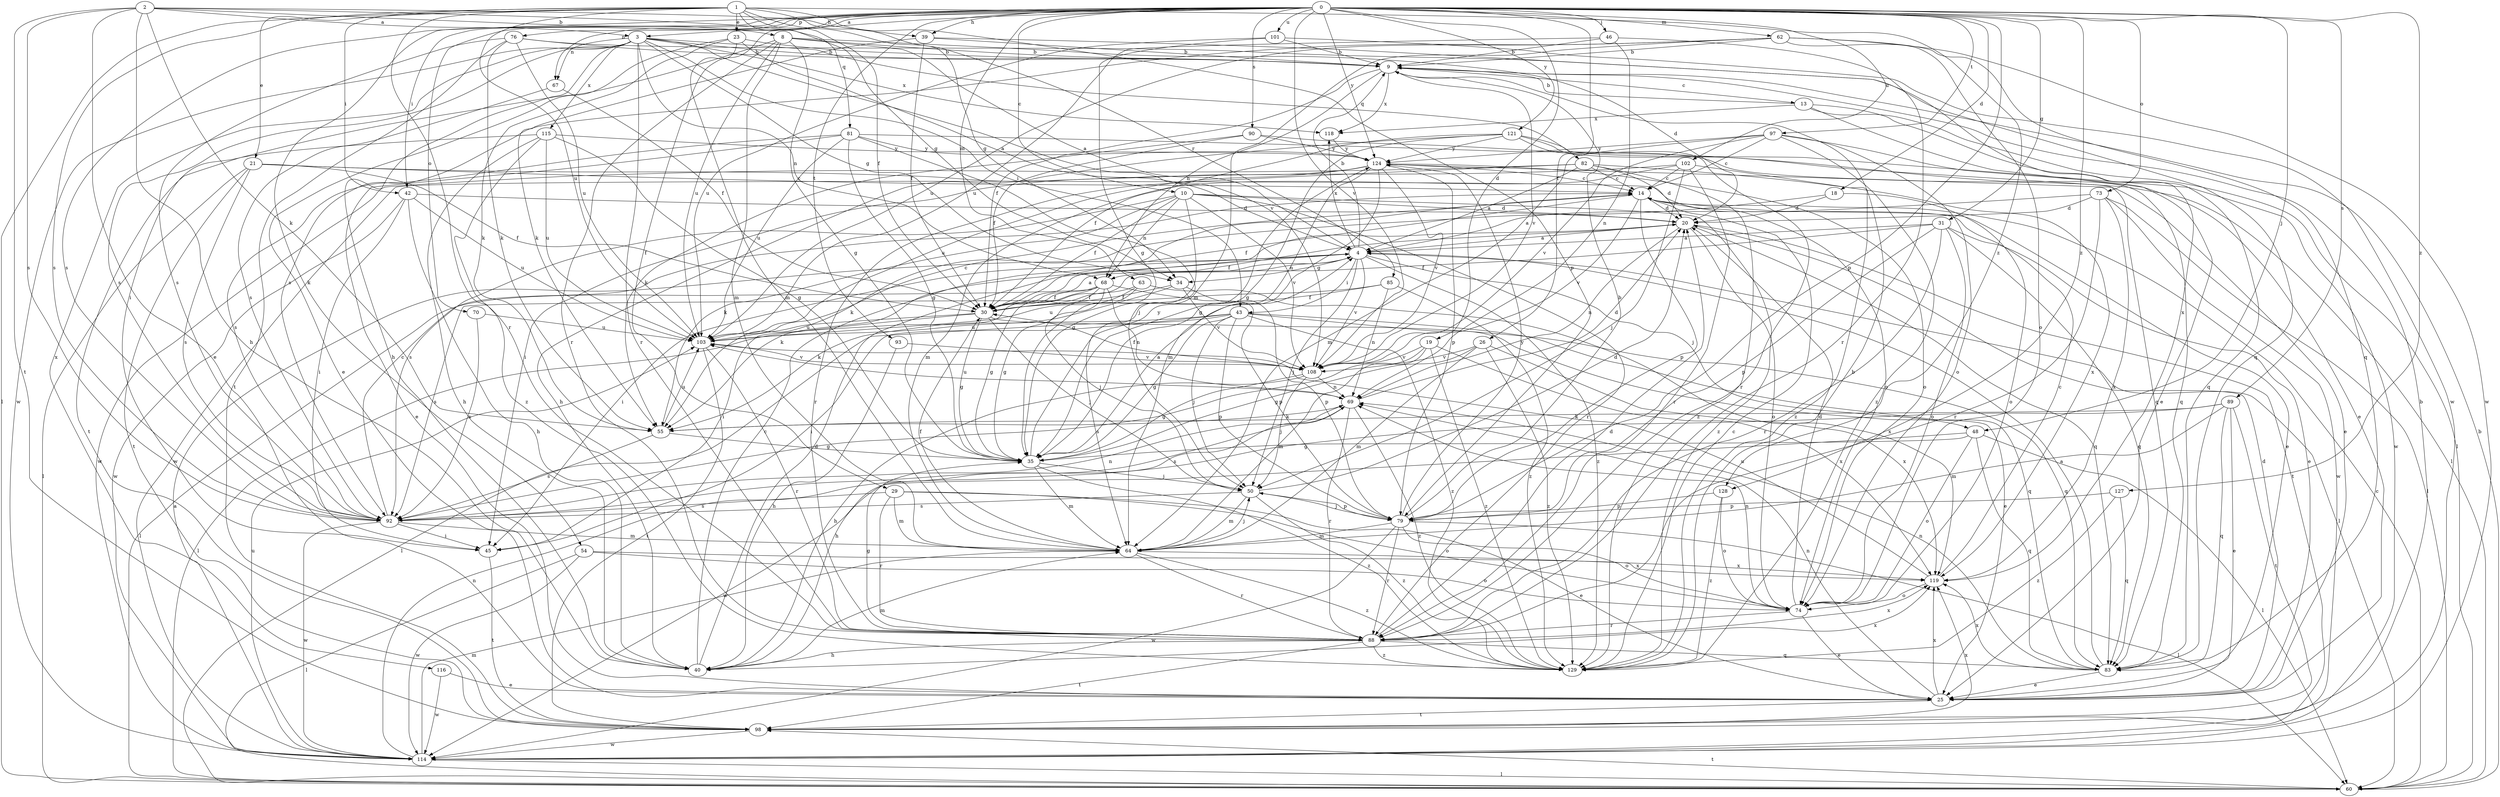 strict digraph  {
0;
1;
2;
3;
4;
8;
9;
10;
13;
14;
18;
19;
20;
21;
23;
25;
26;
29;
30;
31;
34;
35;
39;
40;
42;
43;
45;
46;
48;
50;
54;
55;
60;
62;
63;
64;
67;
68;
69;
70;
73;
74;
76;
79;
81;
82;
83;
85;
88;
89;
90;
92;
93;
97;
98;
101;
102;
103;
108;
114;
115;
116;
118;
119;
121;
124;
127;
128;
129;
0 -> 3  [label=a];
0 -> 10  [label=c];
0 -> 18  [label=d];
0 -> 19  [label=d];
0 -> 26  [label=f];
0 -> 29  [label=f];
0 -> 31  [label=g];
0 -> 39  [label=h];
0 -> 42  [label=i];
0 -> 46  [label=j];
0 -> 48  [label=j];
0 -> 54  [label=k];
0 -> 62  [label=m];
0 -> 63  [label=m];
0 -> 67  [label=n];
0 -> 70  [label=o];
0 -> 73  [label=o];
0 -> 76  [label=p];
0 -> 79  [label=p];
0 -> 89  [label=s];
0 -> 90  [label=s];
0 -> 92  [label=s];
0 -> 93  [label=t];
0 -> 97  [label=t];
0 -> 101  [label=u];
0 -> 102  [label=u];
0 -> 108  [label=v];
0 -> 121  [label=y];
0 -> 124  [label=y];
0 -> 127  [label=z];
0 -> 128  [label=z];
1 -> 21  [label=e];
1 -> 23  [label=e];
1 -> 30  [label=f];
1 -> 34  [label=g];
1 -> 42  [label=i];
1 -> 60  [label=l];
1 -> 79  [label=p];
1 -> 81  [label=q];
1 -> 85  [label=r];
1 -> 88  [label=r];
1 -> 92  [label=s];
1 -> 103  [label=u];
1 -> 128  [label=z];
2 -> 3  [label=a];
2 -> 8  [label=b];
2 -> 25  [label=e];
2 -> 34  [label=g];
2 -> 39  [label=h];
2 -> 40  [label=h];
2 -> 55  [label=k];
2 -> 92  [label=s];
2 -> 98  [label=t];
3 -> 9  [label=b];
3 -> 34  [label=g];
3 -> 40  [label=h];
3 -> 43  [label=i];
3 -> 67  [label=n];
3 -> 68  [label=n];
3 -> 82  [label=q];
3 -> 88  [label=r];
3 -> 92  [label=s];
3 -> 108  [label=v];
3 -> 114  [label=w];
3 -> 115  [label=x];
3 -> 116  [label=x];
3 -> 118  [label=x];
4 -> 9  [label=b];
4 -> 34  [label=g];
4 -> 43  [label=i];
4 -> 45  [label=i];
4 -> 48  [label=j];
4 -> 50  [label=j];
4 -> 55  [label=k];
4 -> 60  [label=l];
4 -> 68  [label=n];
4 -> 108  [label=v];
4 -> 118  [label=x];
4 -> 129  [label=z];
8 -> 4  [label=a];
8 -> 9  [label=b];
8 -> 20  [label=d];
8 -> 35  [label=g];
8 -> 45  [label=i];
8 -> 64  [label=m];
8 -> 88  [label=r];
8 -> 103  [label=u];
9 -> 13  [label=c];
9 -> 30  [label=f];
9 -> 68  [label=n];
9 -> 108  [label=v];
9 -> 118  [label=x];
10 -> 20  [label=d];
10 -> 30  [label=f];
10 -> 35  [label=g];
10 -> 55  [label=k];
10 -> 68  [label=n];
10 -> 88  [label=r];
10 -> 92  [label=s];
10 -> 108  [label=v];
10 -> 129  [label=z];
13 -> 9  [label=b];
13 -> 25  [label=e];
13 -> 60  [label=l];
13 -> 83  [label=q];
13 -> 118  [label=x];
14 -> 20  [label=d];
14 -> 25  [label=e];
14 -> 30  [label=f];
14 -> 79  [label=p];
14 -> 108  [label=v];
18 -> 20  [label=d];
18 -> 55  [label=k];
18 -> 74  [label=o];
19 -> 64  [label=m];
19 -> 92  [label=s];
19 -> 108  [label=v];
19 -> 119  [label=x];
19 -> 129  [label=z];
20 -> 4  [label=a];
20 -> 30  [label=f];
20 -> 69  [label=n];
20 -> 74  [label=o];
20 -> 83  [label=q];
20 -> 98  [label=t];
21 -> 14  [label=c];
21 -> 30  [label=f];
21 -> 60  [label=l];
21 -> 74  [label=o];
21 -> 92  [label=s];
21 -> 98  [label=t];
23 -> 4  [label=a];
23 -> 9  [label=b];
23 -> 25  [label=e];
23 -> 55  [label=k];
23 -> 64  [label=m];
25 -> 20  [label=d];
25 -> 69  [label=n];
25 -> 98  [label=t];
25 -> 119  [label=x];
26 -> 35  [label=g];
26 -> 64  [label=m];
26 -> 108  [label=v];
26 -> 119  [label=x];
26 -> 129  [label=z];
29 -> 25  [label=e];
29 -> 64  [label=m];
29 -> 74  [label=o];
29 -> 88  [label=r];
29 -> 92  [label=s];
30 -> 4  [label=a];
30 -> 35  [label=g];
30 -> 50  [label=j];
30 -> 60  [label=l];
30 -> 83  [label=q];
30 -> 103  [label=u];
31 -> 4  [label=a];
31 -> 25  [label=e];
31 -> 30  [label=f];
31 -> 74  [label=o];
31 -> 79  [label=p];
31 -> 83  [label=q];
31 -> 88  [label=r];
34 -> 30  [label=f];
34 -> 55  [label=k];
34 -> 79  [label=p];
34 -> 108  [label=v];
35 -> 4  [label=a];
35 -> 50  [label=j];
35 -> 64  [label=m];
35 -> 124  [label=y];
35 -> 129  [label=z];
39 -> 9  [label=b];
39 -> 30  [label=f];
39 -> 55  [label=k];
39 -> 119  [label=x];
40 -> 14  [label=c];
40 -> 20  [label=d];
40 -> 64  [label=m];
40 -> 119  [label=x];
42 -> 20  [label=d];
42 -> 40  [label=h];
42 -> 45  [label=i];
42 -> 103  [label=u];
42 -> 114  [label=w];
43 -> 25  [label=e];
43 -> 35  [label=g];
43 -> 45  [label=i];
43 -> 50  [label=j];
43 -> 60  [label=l];
43 -> 79  [label=p];
43 -> 83  [label=q];
43 -> 103  [label=u];
43 -> 129  [label=z];
45 -> 98  [label=t];
46 -> 9  [label=b];
46 -> 69  [label=n];
46 -> 88  [label=r];
46 -> 103  [label=u];
48 -> 35  [label=g];
48 -> 60  [label=l];
48 -> 74  [label=o];
48 -> 83  [label=q];
48 -> 114  [label=w];
50 -> 20  [label=d];
50 -> 64  [label=m];
50 -> 79  [label=p];
50 -> 92  [label=s];
50 -> 129  [label=z];
54 -> 60  [label=l];
54 -> 74  [label=o];
54 -> 114  [label=w];
54 -> 119  [label=x];
55 -> 35  [label=g];
55 -> 92  [label=s];
55 -> 103  [label=u];
60 -> 9  [label=b];
60 -> 14  [label=c];
60 -> 98  [label=t];
62 -> 9  [label=b];
62 -> 64  [label=m];
62 -> 74  [label=o];
62 -> 83  [label=q];
62 -> 92  [label=s];
62 -> 103  [label=u];
62 -> 114  [label=w];
63 -> 30  [label=f];
63 -> 35  [label=g];
63 -> 103  [label=u];
63 -> 119  [label=x];
64 -> 30  [label=f];
64 -> 50  [label=j];
64 -> 88  [label=r];
64 -> 119  [label=x];
64 -> 129  [label=z];
67 -> 30  [label=f];
67 -> 92  [label=s];
68 -> 30  [label=f];
68 -> 35  [label=g];
68 -> 45  [label=i];
68 -> 50  [label=j];
68 -> 60  [label=l];
68 -> 69  [label=n];
68 -> 79  [label=p];
69 -> 20  [label=d];
69 -> 55  [label=k];
69 -> 88  [label=r];
69 -> 92  [label=s];
69 -> 103  [label=u];
69 -> 129  [label=z];
70 -> 92  [label=s];
70 -> 103  [label=u];
73 -> 4  [label=a];
73 -> 20  [label=d];
73 -> 60  [label=l];
73 -> 88  [label=r];
73 -> 114  [label=w];
73 -> 119  [label=x];
74 -> 20  [label=d];
74 -> 25  [label=e];
74 -> 69  [label=n];
74 -> 88  [label=r];
76 -> 9  [label=b];
76 -> 55  [label=k];
76 -> 83  [label=q];
76 -> 92  [label=s];
76 -> 98  [label=t];
76 -> 103  [label=u];
79 -> 9  [label=b];
79 -> 50  [label=j];
79 -> 60  [label=l];
79 -> 64  [label=m];
79 -> 74  [label=o];
79 -> 88  [label=r];
79 -> 114  [label=w];
79 -> 124  [label=y];
81 -> 25  [label=e];
81 -> 35  [label=g];
81 -> 50  [label=j];
81 -> 83  [label=q];
81 -> 92  [label=s];
81 -> 103  [label=u];
81 -> 124  [label=y];
82 -> 4  [label=a];
82 -> 14  [label=c];
82 -> 20  [label=d];
82 -> 88  [label=r];
82 -> 114  [label=w];
82 -> 119  [label=x];
82 -> 129  [label=z];
83 -> 4  [label=a];
83 -> 25  [label=e];
83 -> 69  [label=n];
83 -> 119  [label=x];
85 -> 30  [label=f];
85 -> 69  [label=n];
85 -> 92  [label=s];
85 -> 129  [label=z];
88 -> 20  [label=d];
88 -> 35  [label=g];
88 -> 40  [label=h];
88 -> 83  [label=q];
88 -> 98  [label=t];
88 -> 119  [label=x];
88 -> 129  [label=z];
89 -> 25  [label=e];
89 -> 40  [label=h];
89 -> 55  [label=k];
89 -> 64  [label=m];
89 -> 83  [label=q];
89 -> 98  [label=t];
90 -> 30  [label=f];
90 -> 55  [label=k];
90 -> 60  [label=l];
90 -> 124  [label=y];
92 -> 14  [label=c];
92 -> 45  [label=i];
92 -> 64  [label=m];
92 -> 69  [label=n];
92 -> 114  [label=w];
93 -> 40  [label=h];
93 -> 108  [label=v];
97 -> 14  [label=c];
97 -> 25  [label=e];
97 -> 64  [label=m];
97 -> 74  [label=o];
97 -> 108  [label=v];
97 -> 124  [label=y];
97 -> 129  [label=z];
98 -> 9  [label=b];
98 -> 114  [label=w];
98 -> 119  [label=x];
101 -> 9  [label=b];
101 -> 35  [label=g];
101 -> 103  [label=u];
101 -> 114  [label=w];
102 -> 14  [label=c];
102 -> 50  [label=j];
102 -> 64  [label=m];
102 -> 88  [label=r];
102 -> 114  [label=w];
102 -> 129  [label=z];
103 -> 14  [label=c];
103 -> 88  [label=r];
103 -> 98  [label=t];
103 -> 108  [label=v];
108 -> 30  [label=f];
108 -> 35  [label=g];
108 -> 40  [label=h];
108 -> 50  [label=j];
108 -> 69  [label=n];
114 -> 4  [label=a];
114 -> 60  [label=l];
114 -> 64  [label=m];
114 -> 69  [label=n];
114 -> 103  [label=u];
115 -> 35  [label=g];
115 -> 40  [label=h];
115 -> 98  [label=t];
115 -> 103  [label=u];
115 -> 124  [label=y];
115 -> 129  [label=z];
116 -> 25  [label=e];
116 -> 114  [label=w];
118 -> 124  [label=y];
119 -> 14  [label=c];
119 -> 74  [label=o];
119 -> 103  [label=u];
121 -> 30  [label=f];
121 -> 35  [label=g];
121 -> 40  [label=h];
121 -> 83  [label=q];
121 -> 88  [label=r];
121 -> 114  [label=w];
121 -> 124  [label=y];
124 -> 14  [label=c];
124 -> 25  [label=e];
124 -> 35  [label=g];
124 -> 45  [label=i];
124 -> 64  [label=m];
124 -> 74  [label=o];
124 -> 79  [label=p];
124 -> 103  [label=u];
124 -> 108  [label=v];
127 -> 79  [label=p];
127 -> 83  [label=q];
127 -> 129  [label=z];
128 -> 74  [label=o];
128 -> 79  [label=p];
128 -> 129  [label=z];
129 -> 9  [label=b];
129 -> 14  [label=c];
}
